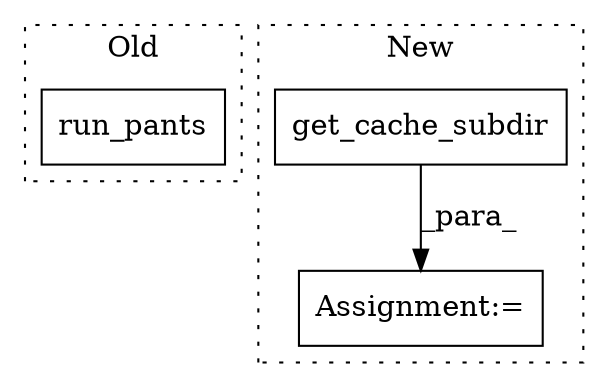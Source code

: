digraph G {
subgraph cluster0 {
1 [label="run_pants" a="32" s="2921,3056" l="10,1" shape="box"];
label = "Old";
style="dotted";
}
subgraph cluster1 {
2 [label="get_cache_subdir" a="32" s="3460,3517" l="17,1" shape="box"];
3 [label="Assignment:=" a="7" s="3454" l="1" shape="box"];
label = "New";
style="dotted";
}
2 -> 3 [label="_para_"];
}